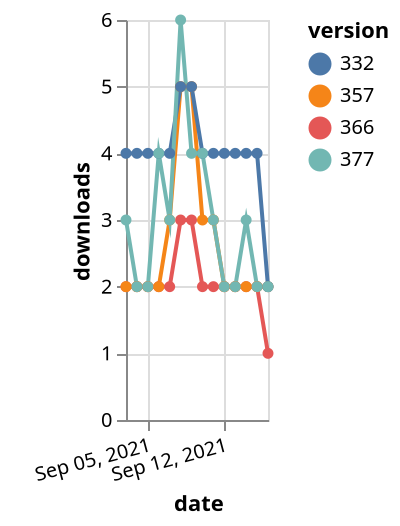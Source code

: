 {"$schema": "https://vega.github.io/schema/vega-lite/v5.json", "description": "A simple bar chart with embedded data.", "data": {"values": [{"date": "2021-09-03", "total": 2428, "delta": 2, "version": "366"}, {"date": "2021-09-04", "total": 2430, "delta": 2, "version": "366"}, {"date": "2021-09-05", "total": 2432, "delta": 2, "version": "366"}, {"date": "2021-09-06", "total": 2434, "delta": 2, "version": "366"}, {"date": "2021-09-07", "total": 2436, "delta": 2, "version": "366"}, {"date": "2021-09-08", "total": 2439, "delta": 3, "version": "366"}, {"date": "2021-09-09", "total": 2442, "delta": 3, "version": "366"}, {"date": "2021-09-10", "total": 2444, "delta": 2, "version": "366"}, {"date": "2021-09-11", "total": 2446, "delta": 2, "version": "366"}, {"date": "2021-09-12", "total": 2448, "delta": 2, "version": "366"}, {"date": "2021-09-13", "total": 2450, "delta": 2, "version": "366"}, {"date": "2021-09-14", "total": 2452, "delta": 2, "version": "366"}, {"date": "2021-09-15", "total": 2454, "delta": 2, "version": "366"}, {"date": "2021-09-16", "total": 2455, "delta": 1, "version": "366"}, {"date": "2021-09-03", "total": 3567, "delta": 2, "version": "357"}, {"date": "2021-09-04", "total": 3569, "delta": 2, "version": "357"}, {"date": "2021-09-05", "total": 3571, "delta": 2, "version": "357"}, {"date": "2021-09-06", "total": 3573, "delta": 2, "version": "357"}, {"date": "2021-09-07", "total": 3576, "delta": 3, "version": "357"}, {"date": "2021-09-08", "total": 3581, "delta": 5, "version": "357"}, {"date": "2021-09-09", "total": 3586, "delta": 5, "version": "357"}, {"date": "2021-09-10", "total": 3589, "delta": 3, "version": "357"}, {"date": "2021-09-11", "total": 3592, "delta": 3, "version": "357"}, {"date": "2021-09-12", "total": 3594, "delta": 2, "version": "357"}, {"date": "2021-09-13", "total": 3596, "delta": 2, "version": "357"}, {"date": "2021-09-14", "total": 3598, "delta": 2, "version": "357"}, {"date": "2021-09-15", "total": 3600, "delta": 2, "version": "357"}, {"date": "2021-09-16", "total": 3602, "delta": 2, "version": "357"}, {"date": "2021-09-03", "total": 4991, "delta": 4, "version": "332"}, {"date": "2021-09-04", "total": 4995, "delta": 4, "version": "332"}, {"date": "2021-09-05", "total": 4999, "delta": 4, "version": "332"}, {"date": "2021-09-06", "total": 5003, "delta": 4, "version": "332"}, {"date": "2021-09-07", "total": 5007, "delta": 4, "version": "332"}, {"date": "2021-09-08", "total": 5012, "delta": 5, "version": "332"}, {"date": "2021-09-09", "total": 5017, "delta": 5, "version": "332"}, {"date": "2021-09-10", "total": 5021, "delta": 4, "version": "332"}, {"date": "2021-09-11", "total": 5025, "delta": 4, "version": "332"}, {"date": "2021-09-12", "total": 5029, "delta": 4, "version": "332"}, {"date": "2021-09-13", "total": 5033, "delta": 4, "version": "332"}, {"date": "2021-09-14", "total": 5037, "delta": 4, "version": "332"}, {"date": "2021-09-15", "total": 5041, "delta": 4, "version": "332"}, {"date": "2021-09-16", "total": 5043, "delta": 2, "version": "332"}, {"date": "2021-09-03", "total": 2736, "delta": 3, "version": "377"}, {"date": "2021-09-04", "total": 2738, "delta": 2, "version": "377"}, {"date": "2021-09-05", "total": 2740, "delta": 2, "version": "377"}, {"date": "2021-09-06", "total": 2744, "delta": 4, "version": "377"}, {"date": "2021-09-07", "total": 2747, "delta": 3, "version": "377"}, {"date": "2021-09-08", "total": 2753, "delta": 6, "version": "377"}, {"date": "2021-09-09", "total": 2757, "delta": 4, "version": "377"}, {"date": "2021-09-10", "total": 2761, "delta": 4, "version": "377"}, {"date": "2021-09-11", "total": 2764, "delta": 3, "version": "377"}, {"date": "2021-09-12", "total": 2766, "delta": 2, "version": "377"}, {"date": "2021-09-13", "total": 2768, "delta": 2, "version": "377"}, {"date": "2021-09-14", "total": 2771, "delta": 3, "version": "377"}, {"date": "2021-09-15", "total": 2773, "delta": 2, "version": "377"}, {"date": "2021-09-16", "total": 2775, "delta": 2, "version": "377"}]}, "width": "container", "mark": {"type": "line", "point": {"filled": true}}, "encoding": {"x": {"field": "date", "type": "temporal", "timeUnit": "yearmonthdate", "title": "date", "axis": {"labelAngle": -15}}, "y": {"field": "delta", "type": "quantitative", "title": "downloads"}, "color": {"field": "version", "type": "nominal"}, "tooltip": {"field": "delta"}}}